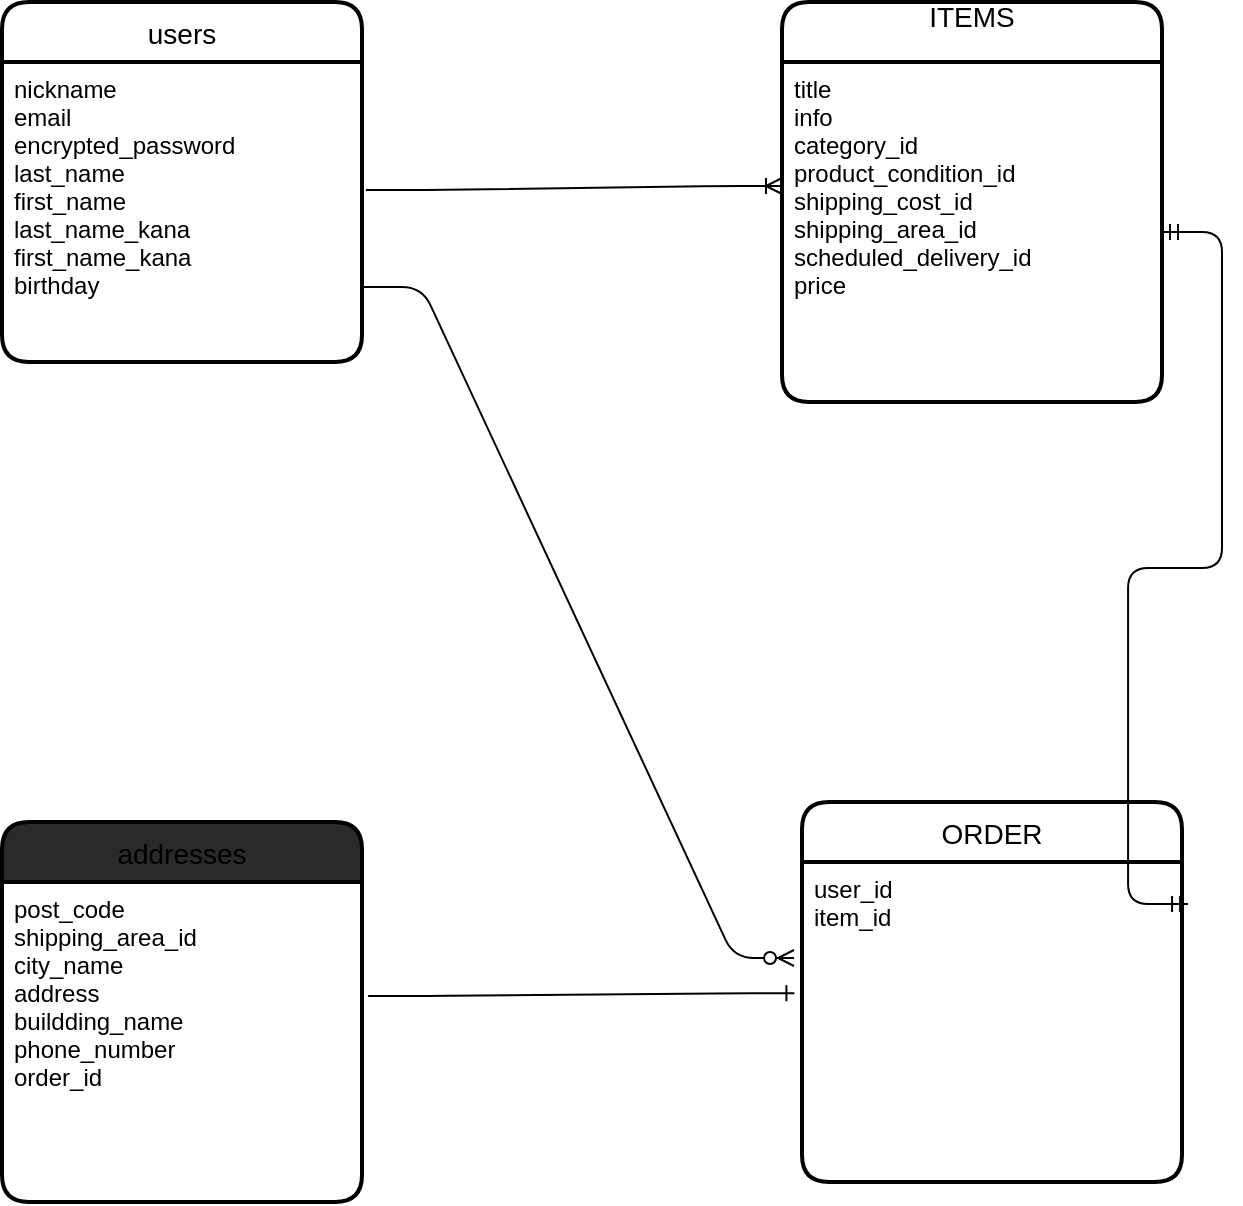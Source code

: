<mxfile>
    <diagram id="Rwib9jlcZ7lto5wisb_P" name="ページ1">
        <mxGraphModel dx="625" dy="564" grid="1" gridSize="10" guides="1" tooltips="1" connect="1" arrows="1" fold="1" page="1" pageScale="1" pageWidth="827" pageHeight="1169" math="0" shadow="0">
            <root>
                <mxCell id="0"/>
                <mxCell id="1" parent="0"/>
                <mxCell id="2" value="users" style="swimlane;childLayout=stackLayout;horizontal=1;startSize=30;horizontalStack=0;rounded=1;fontSize=14;fontStyle=0;strokeWidth=2;resizeParent=0;resizeLast=1;shadow=0;dashed=0;align=center;" vertex="1" parent="1">
                    <mxGeometry x="140" y="190" width="180" height="180" as="geometry"/>
                </mxCell>
                <mxCell id="4" value="nickname&#10;email&#10;encrypted_password&#10;last_name&#10;first_name&#10;last_name_kana&#10;first_name_kana&#10;birthday" style="align=left;strokeColor=none;fillColor=none;spacingLeft=4;fontSize=12;verticalAlign=top;resizable=0;rotatable=0;part=1;" vertex="1" parent="2">
                    <mxGeometry y="30" width="180" height="150" as="geometry"/>
                </mxCell>
                <mxCell id="5" value="ITEMS&#10;" style="swimlane;childLayout=stackLayout;horizontal=1;startSize=30;horizontalStack=0;rounded=1;fontSize=14;fontStyle=0;strokeWidth=2;resizeParent=0;resizeLast=1;shadow=0;dashed=0;align=center;" vertex="1" parent="1">
                    <mxGeometry x="530" y="190" width="190" height="200" as="geometry"/>
                </mxCell>
                <mxCell id="6" value="title&#10;info&#10;category_id&#10;product_condition_id&#10;shipping_cost_id&#10;shipping_area_id&#10;scheduled_delivery_id&#10;price" style="align=left;strokeColor=none;fillColor=none;spacingLeft=4;fontSize=12;verticalAlign=top;resizable=0;rotatable=0;part=1;" vertex="1" parent="5">
                    <mxGeometry y="30" width="190" height="170" as="geometry"/>
                </mxCell>
                <mxCell id="10" value="ORDER" style="swimlane;childLayout=stackLayout;horizontal=1;startSize=30;horizontalStack=0;rounded=1;fontSize=14;fontStyle=0;strokeWidth=2;resizeParent=0;resizeLast=1;shadow=0;dashed=0;align=center;" vertex="1" parent="1">
                    <mxGeometry x="540" y="590" width="190" height="190" as="geometry"/>
                </mxCell>
                <mxCell id="11" value="user_id&#10;item_id" style="align=left;strokeColor=none;fillColor=none;spacingLeft=4;fontSize=12;verticalAlign=top;resizable=0;rotatable=0;part=1;" vertex="1" parent="10">
                    <mxGeometry y="30" width="190" height="160" as="geometry"/>
                </mxCell>
                <mxCell id="18" value="addresses" style="swimlane;childLayout=stackLayout;horizontal=1;startSize=30;horizontalStack=0;rounded=1;fontSize=14;fontStyle=0;strokeWidth=2;resizeParent=0;resizeLast=1;shadow=0;dashed=0;align=center;fillColor=#2a2a2a;" vertex="1" parent="1">
                    <mxGeometry x="140" y="600" width="180" height="190" as="geometry"/>
                </mxCell>
                <mxCell id="19" value="post_code&#10;shipping_area_id&#10;city_name&#10;address&#10;buildding_name&#10;phone_number&#10;order_id" style="align=left;strokeColor=none;fillColor=none;spacingLeft=4;fontSize=12;verticalAlign=top;resizable=0;rotatable=0;part=1;" vertex="1" parent="18">
                    <mxGeometry y="30" width="180" height="160" as="geometry"/>
                </mxCell>
                <mxCell id="24" value="" style="edgeStyle=entityRelationEdgeStyle;fontSize=12;html=1;endArrow=ERoneToMany;exitX=1.011;exitY=0.427;exitDx=0;exitDy=0;exitPerimeter=0;" edge="1" parent="1" source="4">
                    <mxGeometry width="100" height="100" relative="1" as="geometry">
                        <mxPoint x="320" y="340" as="sourcePoint"/>
                        <mxPoint x="530" y="282" as="targetPoint"/>
                    </mxGeometry>
                </mxCell>
                <mxCell id="38" value="" style="edgeStyle=entityRelationEdgeStyle;fontSize=12;html=1;endArrow=ERone;endFill=1;entryX=-0.02;entryY=0.41;entryDx=0;entryDy=0;entryPerimeter=0;exitX=1.017;exitY=0.356;exitDx=0;exitDy=0;exitPerimeter=0;" edge="1" parent="1" source="19" target="11">
                    <mxGeometry width="100" height="100" relative="1" as="geometry">
                        <mxPoint x="330" y="686" as="sourcePoint"/>
                        <mxPoint x="420" y="590" as="targetPoint"/>
                    </mxGeometry>
                </mxCell>
                <mxCell id="39" value="" style="edgeStyle=entityRelationEdgeStyle;fontSize=12;html=1;endArrow=ERzeroToMany;endFill=1;exitX=1;exitY=0.75;exitDx=0;exitDy=0;entryX=-0.021;entryY=0.3;entryDx=0;entryDy=0;entryPerimeter=0;" edge="1" parent="1" source="4" target="11">
                    <mxGeometry width="100" height="100" relative="1" as="geometry">
                        <mxPoint x="330" y="330" as="sourcePoint"/>
                        <mxPoint x="460" y="460" as="targetPoint"/>
                    </mxGeometry>
                </mxCell>
                <mxCell id="40" value="" style="edgeStyle=entityRelationEdgeStyle;fontSize=12;html=1;endArrow=ERmandOne;startArrow=ERmandOne;exitX=1.016;exitY=0.131;exitDx=0;exitDy=0;exitPerimeter=0;entryX=1;entryY=0.5;entryDx=0;entryDy=0;" edge="1" parent="1" source="11" target="6">
                    <mxGeometry width="100" height="100" relative="1" as="geometry">
                        <mxPoint x="740" y="640" as="sourcePoint"/>
                        <mxPoint x="680" y="370" as="targetPoint"/>
                    </mxGeometry>
                </mxCell>
            </root>
        </mxGraphModel>
    </diagram>
</mxfile>